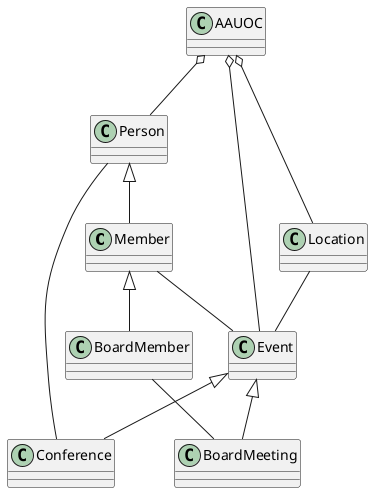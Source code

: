 @startuml
class Member{

}
class BoardMember{

}
class Event{

}
class Conference{

}
class BoardMeeting{

}
class Location{

}
class Person{

}
class AAUOC{

}
Event <|-- Conference
Event <|-- BoardMeeting
Person <|-- Member
Member <|-- BoardMember
AAUOC o-- Person
AAUOC o-- Event
AAUOC o-- Location
Person -- Conference
Member -- Event
BoardMember -- BoardMeeting
Location -- Event
@enduml
